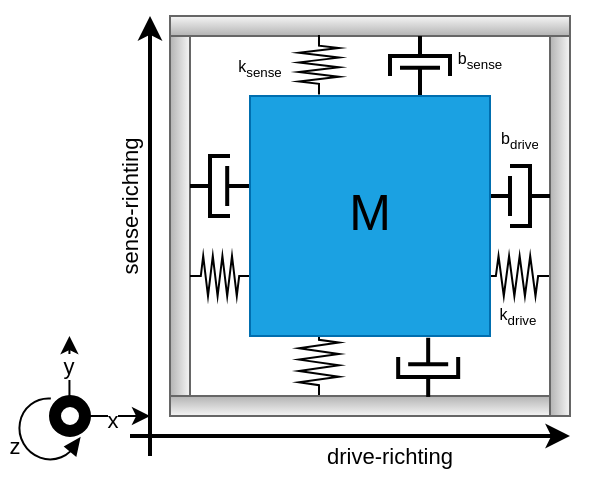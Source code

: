 <mxfile version="24.5.2" type="github">
  <diagram name="Pagina-1" id="_L2Ee9LEgfNnoTlEI1K6">
    <mxGraphModel dx="454" dy="326" grid="1" gridSize="10" guides="1" tooltips="1" connect="1" arrows="1" fold="1" page="1" pageScale="1" pageWidth="827" pageHeight="1169" background="none" math="0" shadow="0">
      <root>
        <mxCell id="0" />
        <mxCell id="1" parent="0" />
        <mxCell id="fcuhY72EvX0LanplAhfN-2" value="" style="whiteSpace=wrap;html=1;aspect=fixed;" parent="1" vertex="1">
          <mxGeometry x="280" y="160" width="200" height="200" as="geometry" />
        </mxCell>
        <mxCell id="fcuhY72EvX0LanplAhfN-3" value="" style="rounded=0;whiteSpace=wrap;html=1;fillColor=#f5f5f5;gradientColor=#b3b3b3;strokeColor=#666666;" parent="1" vertex="1">
          <mxGeometry x="280" y="160" width="200" height="10" as="geometry" />
        </mxCell>
        <mxCell id="fcuhY72EvX0LanplAhfN-6" value="" style="rounded=0;whiteSpace=wrap;html=1;fillColor=#f5f5f5;gradientColor=#b3b3b3;strokeColor=#666666;rotation=90;" parent="1" vertex="1">
          <mxGeometry x="195" y="255" width="180" height="10" as="geometry" />
        </mxCell>
        <mxCell id="fcuhY72EvX0LanplAhfN-7" value="" style="strokeWidth=2;html=1;shape=mxgraph.flowchart.annotation_2;align=left;labelPosition=right;pointerEvents=1;rotation=90;" parent="1" vertex="1">
          <mxGeometry x="395" y="165" width="20" height="30" as="geometry" />
        </mxCell>
        <mxCell id="fcuhY72EvX0LanplAhfN-9" value="" style="shape=mxgraph.pid.apparatus_elements.socket,_connection_nozzle;html=1;pointerEvents=1;align=center;verticalLabelPosition=bottom;verticalAlign=top;dashed=0;rotation=-90;strokeWidth=2;" parent="1" vertex="1">
          <mxGeometry x="390.91" y="190" width="28.18" height="20" as="geometry" />
        </mxCell>
        <mxCell id="fcuhY72EvX0LanplAhfN-10" value="" style="pointerEvents=1;verticalLabelPosition=bottom;shadow=0;dashed=0;align=center;html=1;verticalAlign=top;shape=mxgraph.electrical.resistors.resistor_2;rotation=90;strokeWidth=1;" parent="1" vertex="1">
          <mxGeometry x="339.62" y="174.38" width="29.75" height="20" as="geometry" />
        </mxCell>
        <mxCell id="fcuhY72EvX0LanplAhfN-12" value="" style="pointerEvents=1;verticalLabelPosition=bottom;shadow=0;dashed=0;align=center;html=1;verticalAlign=top;shape=mxgraph.electrical.resistors.resistor_2;rotation=-180;strokeWidth=1;" parent="1" vertex="1">
          <mxGeometry x="437" y="280" width="33" height="20" as="geometry" />
        </mxCell>
        <mxCell id="fcuhY72EvX0LanplAhfN-4" value="" style="rounded=0;whiteSpace=wrap;html=1;fillColor=#f5f5f5;gradientColor=#b3b3b3;strokeColor=#666666;rotation=90;" parent="1" vertex="1">
          <mxGeometry x="380" y="260" width="190" height="10" as="geometry" />
        </mxCell>
        <mxCell id="fcuhY72EvX0LanplAhfN-14" value="" style="shape=mxgraph.pid.apparatus_elements.socket,_connection_nozzle;html=1;pointerEvents=1;align=center;verticalLabelPosition=bottom;verticalAlign=top;dashed=0;rotation=0;strokeWidth=2;" parent="1" vertex="1">
          <mxGeometry x="440" y="240" width="10" height="20" as="geometry" />
        </mxCell>
        <mxCell id="fcuhY72EvX0LanplAhfN-15" value="" style="strokeWidth=2;html=1;shape=mxgraph.flowchart.annotation_2;align=left;labelPosition=right;pointerEvents=1;rotation=-180;" parent="1" vertex="1">
          <mxGeometry x="450" y="235" width="20" height="30" as="geometry" />
        </mxCell>
        <mxCell id="fcuhY72EvX0LanplAhfN-17" value="" style="pointerEvents=1;verticalLabelPosition=bottom;shadow=0;dashed=0;align=center;html=1;verticalAlign=top;shape=mxgraph.electrical.resistors.resistor_2;rotation=90;strokeWidth=1;" parent="1" vertex="1">
          <mxGeometry x="336.78" y="323.23" width="35.44" height="20" as="geometry" />
        </mxCell>
        <mxCell id="fcuhY72EvX0LanplAhfN-5" value="" style="rounded=0;whiteSpace=wrap;html=1;fillColor=#f5f5f5;gradientColor=#b3b3b3;strokeColor=#666666;rotation=-180;" parent="1" vertex="1">
          <mxGeometry x="280" y="350" width="190" height="10" as="geometry" />
        </mxCell>
        <mxCell id="fcuhY72EvX0LanplAhfN-19" value="" style="strokeWidth=2;html=1;shape=mxgraph.flowchart.annotation_2;align=left;labelPosition=right;pointerEvents=1;rotation=-90;" parent="1" vertex="1">
          <mxGeometry x="399.09" y="325.45" width="20" height="30" as="geometry" />
        </mxCell>
        <mxCell id="fcuhY72EvX0LanplAhfN-21" value="" style="shape=mxgraph.pid.apparatus_elements.socket,_connection_nozzle;html=1;pointerEvents=1;align=center;verticalLabelPosition=bottom;verticalAlign=top;dashed=0;rotation=90;strokeWidth=2;" parent="1" vertex="1">
          <mxGeometry x="402.5" y="317.5" width="13.18" height="20" as="geometry" />
        </mxCell>
        <mxCell id="fcuhY72EvX0LanplAhfN-22" value="" style="strokeWidth=2;html=1;shape=mxgraph.flowchart.annotation_2;align=left;labelPosition=right;pointerEvents=1;rotation=0;" parent="1" vertex="1">
          <mxGeometry x="290" y="230" width="20" height="30" as="geometry" />
        </mxCell>
        <mxCell id="fcuhY72EvX0LanplAhfN-23" value="" style="shape=mxgraph.pid.apparatus_elements.socket,_connection_nozzle;html=1;pointerEvents=1;align=center;verticalLabelPosition=bottom;verticalAlign=top;dashed=0;rotation=-180;strokeWidth=2;" parent="1" vertex="1">
          <mxGeometry x="308.6" y="235" width="13.98" height="20" as="geometry" />
        </mxCell>
        <mxCell id="fcuhY72EvX0LanplAhfN-25" value="" style="pointerEvents=1;verticalLabelPosition=bottom;shadow=0;dashed=0;align=center;html=1;verticalAlign=top;shape=mxgraph.electrical.resistors.resistor_2;rotation=0;strokeWidth=1;" parent="1" vertex="1">
          <mxGeometry x="290" y="280" width="30" height="20" as="geometry" />
        </mxCell>
        <mxCell id="fcuhY72EvX0LanplAhfN-1" value="" style="whiteSpace=wrap;html=1;aspect=fixed;fillColor=#1ba1e2;strokeColor=#006EAF;fontColor=#ffffff;" parent="1" vertex="1">
          <mxGeometry x="320" y="200" width="120" height="120" as="geometry" />
        </mxCell>
        <UserObject label="&lt;font style=&quot;font-size: 25px;&quot;&gt;M&lt;/font&gt;" placeholders="1" name="Variable" id="fcuhY72EvX0LanplAhfN-40">
          <mxCell style="text;html=1;strokeColor=none;fillColor=none;align=center;verticalAlign=middle;whiteSpace=wrap;overflow=hidden;" parent="1" vertex="1">
            <mxGeometry x="340" y="240" width="80" height="30" as="geometry" />
          </mxCell>
        </UserObject>
        <UserObject label="&lt;font style=&quot;font-size: 8px;&quot;&gt;b&lt;sub&gt;sense&lt;/sub&gt;&lt;/font&gt;" placeholders="1" name="Variable" id="fcuhY72EvX0LanplAhfN-41">
          <mxCell style="text;html=1;strokeColor=none;fillColor=none;align=center;verticalAlign=middle;whiteSpace=wrap;overflow=hidden;" parent="1" vertex="1">
            <mxGeometry x="420" y="170" width="30" height="20" as="geometry" />
          </mxCell>
        </UserObject>
        <UserObject label="&lt;span style=&quot;font-size: 8px;&quot;&gt;k&lt;sub&gt;sense&lt;/sub&gt;&lt;/span&gt;" placeholders="1" name="Variable" id="fcuhY72EvX0LanplAhfN-42">
          <mxCell style="text;html=1;strokeColor=none;fillColor=none;align=center;verticalAlign=middle;whiteSpace=wrap;overflow=hidden;" parent="1" vertex="1">
            <mxGeometry x="310" y="174.38" width="30" height="20" as="geometry" />
          </mxCell>
        </UserObject>
        <UserObject label="&lt;span style=&quot;font-size: 8px;&quot;&gt;b&lt;sub&gt;drive&lt;/sub&gt;&lt;/span&gt;" placeholders="1" name="Variable" id="fcuhY72EvX0LanplAhfN-43">
          <mxCell style="text;html=1;strokeColor=none;fillColor=none;align=center;verticalAlign=middle;whiteSpace=wrap;overflow=hidden;" parent="1" vertex="1">
            <mxGeometry x="440" y="210" width="30" height="20" as="geometry" />
          </mxCell>
        </UserObject>
        <UserObject label="&lt;span style=&quot;font-size: 8px;&quot;&gt;k&lt;sub&gt;drive&lt;/sub&gt;&lt;/span&gt;" placeholders="1" name="Variable" id="fcuhY72EvX0LanplAhfN-44">
          <mxCell style="text;html=1;strokeColor=none;fillColor=none;align=center;verticalAlign=middle;whiteSpace=wrap;overflow=hidden;" parent="1" vertex="1">
            <mxGeometry x="438.5" y="297.5" width="30" height="20" as="geometry" />
          </mxCell>
        </UserObject>
        <mxCell id="5pZcS1v5Iqv0BgUDrNm1-2" value="" style="ellipse;whiteSpace=wrap;html=1;aspect=fixed;fillColor=#000000;" parent="1" vertex="1">
          <mxGeometry x="220" y="350" width="20" height="20" as="geometry" />
        </mxCell>
        <mxCell id="5pZcS1v5Iqv0BgUDrNm1-3" value="" style="ellipse;whiteSpace=wrap;html=1;aspect=fixed;" parent="1" vertex="1">
          <mxGeometry x="225" y="355" width="10" height="10" as="geometry" />
        </mxCell>
        <mxCell id="5pZcS1v5Iqv0BgUDrNm1-7" value="" style="endArrow=classic;html=1;rounded=0;" parent="1" edge="1">
          <mxGeometry width="50" height="50" relative="1" as="geometry">
            <mxPoint x="229.72" y="352.5" as="sourcePoint" />
            <mxPoint x="229.72" y="320" as="targetPoint" />
          </mxGeometry>
        </mxCell>
        <mxCell id="5pZcS1v5Iqv0BgUDrNm1-16" value="y" style="edgeLabel;html=1;align=center;verticalAlign=middle;resizable=0;points=[];" parent="5pZcS1v5Iqv0BgUDrNm1-7" vertex="1" connectable="0">
          <mxGeometry x="0.118" y="1" relative="1" as="geometry">
            <mxPoint as="offset" />
          </mxGeometry>
        </mxCell>
        <mxCell id="5pZcS1v5Iqv0BgUDrNm1-8" value="" style="endArrow=classic;html=1;rounded=0;" parent="1" edge="1">
          <mxGeometry width="50" height="50" relative="1" as="geometry">
            <mxPoint x="240" y="360" as="sourcePoint" />
            <mxPoint x="270" y="360" as="targetPoint" />
          </mxGeometry>
        </mxCell>
        <mxCell id="5pZcS1v5Iqv0BgUDrNm1-17" value="x" style="edgeLabel;html=1;align=center;verticalAlign=middle;resizable=0;points=[];" parent="5pZcS1v5Iqv0BgUDrNm1-8" vertex="1" connectable="0">
          <mxGeometry x="-0.289" y="-2" relative="1" as="geometry">
            <mxPoint as="offset" />
          </mxGeometry>
        </mxCell>
        <mxCell id="5pZcS1v5Iqv0BgUDrNm1-14" value="" style="verticalLabelPosition=bottom;shadow=0;dashed=0;align=center;html=1;verticalAlign=top;shape=mxgraph.electrical.rot_mech.verticalLabelPosition=bottom;shadow=0;dashed=0;align=center;fillColor=strokeColor;html=1;verticalAlign=top;strokeWidth=1;shape=mxgraph.electrical.rot_mech.rotation;rotation=60;" parent="1" vertex="1">
          <mxGeometry x="200" y="355" width="35" height="26.54" as="geometry" />
        </mxCell>
        <UserObject label="&lt;font style=&quot;font-size: 11px;&quot;&gt;z&lt;/font&gt;" placeholders="1" name="Variable" id="5pZcS1v5Iqv0BgUDrNm1-19">
          <mxCell style="text;html=1;strokeColor=none;fillColor=none;align=center;verticalAlign=middle;whiteSpace=wrap;overflow=hidden;" parent="1" vertex="1">
            <mxGeometry x="195" y="365" width="15" height="20" as="geometry" />
          </mxCell>
        </UserObject>
        <mxCell id="TAA1tCsh-SUOAhMsvihb-1" value="" style="endArrow=classic;html=1;rounded=0;strokeWidth=2;startArrow=none;startFill=0;endFill=1;" edge="1" parent="1">
          <mxGeometry width="50" height="50" relative="1" as="geometry">
            <mxPoint x="260" y="370" as="sourcePoint" />
            <mxPoint x="480" y="370" as="targetPoint" />
          </mxGeometry>
        </mxCell>
        <mxCell id="TAA1tCsh-SUOAhMsvihb-2" value="" style="endArrow=classic;html=1;rounded=0;strokeWidth=2;" edge="1" parent="1">
          <mxGeometry width="50" height="50" relative="1" as="geometry">
            <mxPoint x="270" y="380" as="sourcePoint" />
            <mxPoint x="270" y="160" as="targetPoint" />
          </mxGeometry>
        </mxCell>
        <mxCell id="TAA1tCsh-SUOAhMsvihb-5" value="&lt;font style=&quot;font-size: 11px;&quot;&gt;drive-richting&lt;/font&gt;" style="text;html=1;align=center;verticalAlign=middle;whiteSpace=wrap;rounded=0;" vertex="1" parent="1">
          <mxGeometry x="350" y="370" width="80" height="20" as="geometry" />
        </mxCell>
        <mxCell id="TAA1tCsh-SUOAhMsvihb-6" value="&lt;font style=&quot;font-size: 11px;&quot;&gt;sense-richting&lt;/font&gt;" style="text;html=1;align=center;verticalAlign=middle;whiteSpace=wrap;rounded=0;rotation=-90;" vertex="1" parent="1">
          <mxGeometry x="220" y="245" width="80" height="20" as="geometry" />
        </mxCell>
      </root>
    </mxGraphModel>
  </diagram>
</mxfile>
